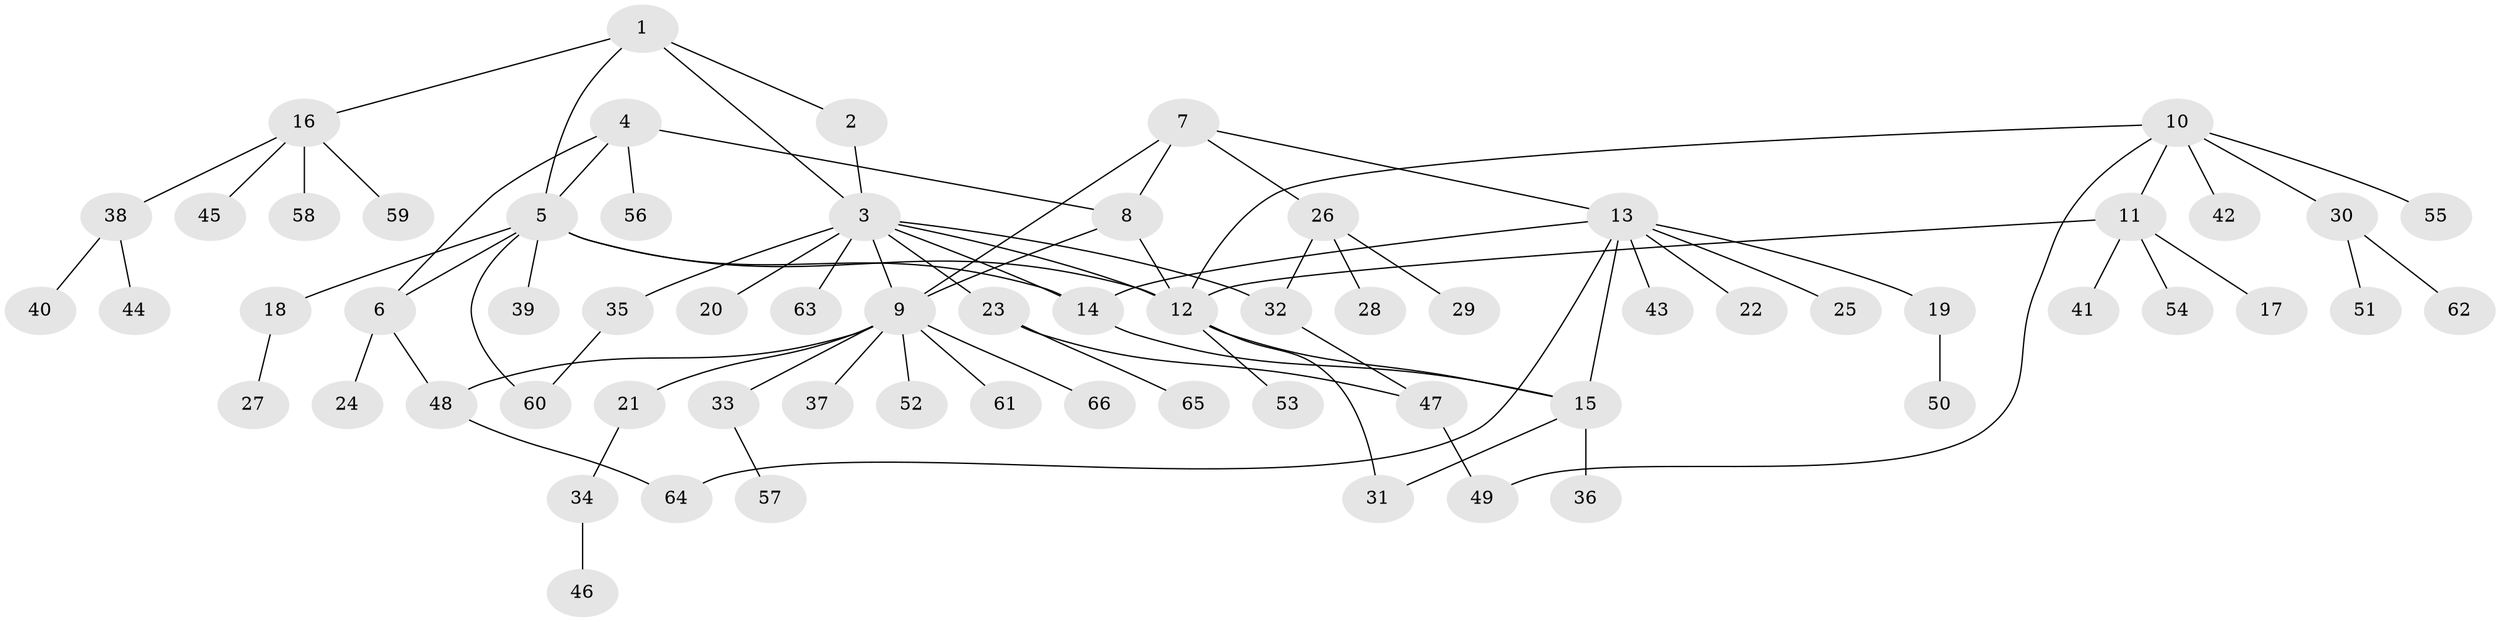 // coarse degree distribution, {3: 0.2, 6: 0.2, 7: 0.05, 4: 0.1, 2: 0.2, 1: 0.25}
// Generated by graph-tools (version 1.1) at 2025/52/03/04/25 22:52:28]
// undirected, 66 vertices, 83 edges
graph export_dot {
  node [color=gray90,style=filled];
  1;
  2;
  3;
  4;
  5;
  6;
  7;
  8;
  9;
  10;
  11;
  12;
  13;
  14;
  15;
  16;
  17;
  18;
  19;
  20;
  21;
  22;
  23;
  24;
  25;
  26;
  27;
  28;
  29;
  30;
  31;
  32;
  33;
  34;
  35;
  36;
  37;
  38;
  39;
  40;
  41;
  42;
  43;
  44;
  45;
  46;
  47;
  48;
  49;
  50;
  51;
  52;
  53;
  54;
  55;
  56;
  57;
  58;
  59;
  60;
  61;
  62;
  63;
  64;
  65;
  66;
  1 -- 2;
  1 -- 3;
  1 -- 5;
  1 -- 16;
  2 -- 3;
  3 -- 9;
  3 -- 12;
  3 -- 14;
  3 -- 20;
  3 -- 23;
  3 -- 32;
  3 -- 35;
  3 -- 63;
  4 -- 5;
  4 -- 6;
  4 -- 8;
  4 -- 56;
  5 -- 6;
  5 -- 12;
  5 -- 14;
  5 -- 18;
  5 -- 39;
  5 -- 60;
  6 -- 24;
  6 -- 48;
  7 -- 8;
  7 -- 9;
  7 -- 13;
  7 -- 26;
  8 -- 9;
  8 -- 12;
  9 -- 21;
  9 -- 33;
  9 -- 37;
  9 -- 48;
  9 -- 52;
  9 -- 61;
  9 -- 66;
  10 -- 11;
  10 -- 12;
  10 -- 30;
  10 -- 42;
  10 -- 49;
  10 -- 55;
  11 -- 12;
  11 -- 17;
  11 -- 41;
  11 -- 54;
  12 -- 15;
  12 -- 31;
  12 -- 53;
  13 -- 14;
  13 -- 15;
  13 -- 19;
  13 -- 22;
  13 -- 25;
  13 -- 43;
  13 -- 64;
  14 -- 15;
  15 -- 31;
  15 -- 36;
  16 -- 38;
  16 -- 45;
  16 -- 58;
  16 -- 59;
  18 -- 27;
  19 -- 50;
  21 -- 34;
  23 -- 47;
  23 -- 65;
  26 -- 28;
  26 -- 29;
  26 -- 32;
  30 -- 51;
  30 -- 62;
  32 -- 47;
  33 -- 57;
  34 -- 46;
  35 -- 60;
  38 -- 40;
  38 -- 44;
  47 -- 49;
  48 -- 64;
}
